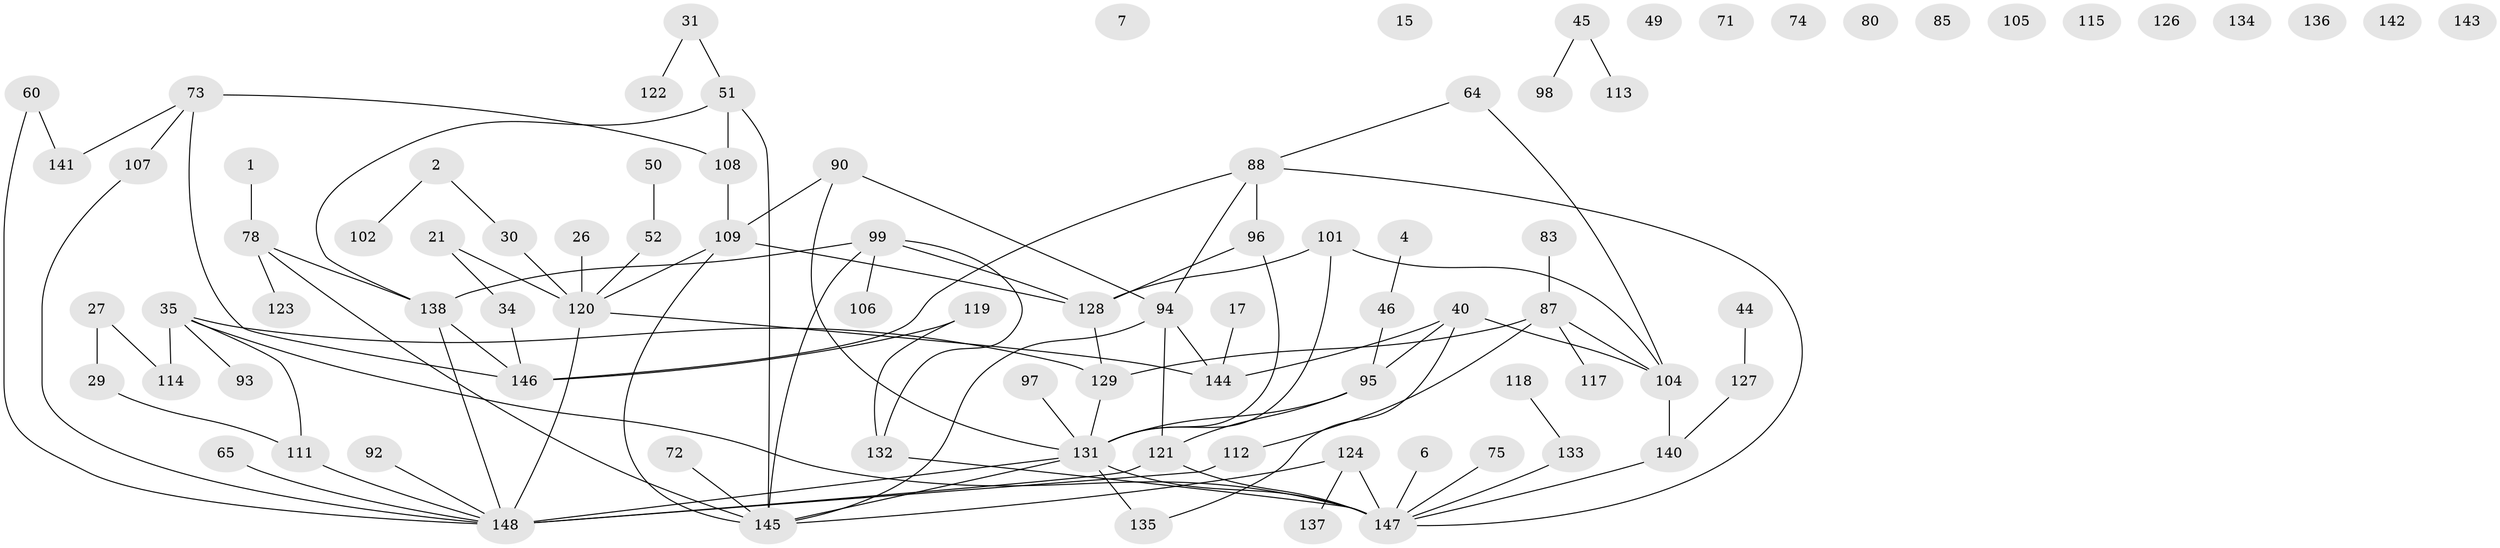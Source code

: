 // original degree distribution, {1: 0.23648648648648649, 2: 0.25675675675675674, 4: 0.10135135135135136, 0: 0.0945945945945946, 3: 0.1891891891891892, 7: 0.013513513513513514, 5: 0.07432432432432433, 6: 0.02702702702702703, 8: 0.006756756756756757}
// Generated by graph-tools (version 1.1) at 2025/42/03/04/25 21:42:34]
// undirected, 88 vertices, 107 edges
graph export_dot {
graph [start="1"]
  node [color=gray90,style=filled];
  1;
  2;
  4;
  6;
  7;
  15;
  17;
  21;
  26;
  27;
  29;
  30;
  31;
  34;
  35;
  40;
  44;
  45;
  46;
  49;
  50;
  51 [super="+11"];
  52;
  60;
  64;
  65;
  71;
  72;
  73 [super="+62"];
  74;
  75;
  78;
  80;
  83;
  85;
  87;
  88 [super="+47+28+82"];
  90 [super="+76"];
  92;
  93;
  94 [super="+18+58"];
  95;
  96 [super="+55+79"];
  97;
  98;
  99 [super="+38+8+70"];
  101 [super="+61"];
  102;
  104 [super="+39+63"];
  105;
  106;
  107;
  108;
  109;
  111 [super="+103"];
  112;
  113;
  114;
  115;
  117;
  118;
  119;
  120 [super="+22+100"];
  121 [super="+59"];
  122;
  123;
  124;
  126;
  127;
  128 [super="+116"];
  129 [super="+16"];
  131 [super="+91+43"];
  132 [super="+125"];
  133 [super="+69"];
  134;
  135;
  136;
  137;
  138 [super="+48+77"];
  140 [super="+67"];
  141;
  142;
  143;
  144 [super="+3+12"];
  145 [super="+86+54+66"];
  146 [super="+130"];
  147 [super="+89"];
  148 [super="+110+84+139"];
  1 -- 78;
  2 -- 30;
  2 -- 102;
  4 -- 46;
  6 -- 147;
  17 -- 144;
  21 -- 34;
  21 -- 120;
  26 -- 120;
  27 -- 29;
  27 -- 114;
  29 -- 111;
  30 -- 120;
  31 -- 51;
  31 -- 122;
  34 -- 146;
  35 -- 93;
  35 -- 111;
  35 -- 114;
  35 -- 147 [weight=2];
  35 -- 129;
  40 -- 95;
  40 -- 104;
  40 -- 135;
  40 -- 144;
  44 -- 127;
  45 -- 98;
  45 -- 113;
  46 -- 95;
  50 -- 52;
  51 -- 108 [weight=2];
  51 -- 138;
  51 -- 145;
  52 -- 120;
  60 -- 141;
  60 -- 148;
  64 -- 104;
  64 -- 88;
  65 -- 148;
  72 -- 145;
  73 -- 146 [weight=2];
  73 -- 107;
  73 -- 108;
  73 -- 141;
  75 -- 147;
  78 -- 123;
  78 -- 145;
  78 -- 138;
  83 -- 87;
  87 -- 112;
  87 -- 117;
  87 -- 129;
  87 -- 104;
  88 -- 147;
  88 -- 94;
  88 -- 146;
  88 -- 96;
  90 -- 131;
  90 -- 109;
  90 -- 94;
  92 -- 148;
  94 -- 145;
  94 -- 144;
  94 -- 121;
  95 -- 131;
  95 -- 121;
  96 -- 131 [weight=2];
  96 -- 128;
  97 -- 131;
  99 -- 128;
  99 -- 145;
  99 -- 106;
  99 -- 132;
  99 -- 138;
  101 -- 104;
  101 -- 128;
  101 -- 131;
  104 -- 140;
  107 -- 148;
  108 -- 109;
  109 -- 128;
  109 -- 145;
  109 -- 120;
  111 -- 148;
  112 -- 148;
  118 -- 133;
  119 -- 132;
  119 -- 146;
  120 -- 148 [weight=2];
  120 -- 144;
  121 -- 147;
  121 -- 148;
  124 -- 137;
  124 -- 145;
  124 -- 147;
  127 -- 140;
  128 -- 129 [weight=2];
  129 -- 131;
  131 -- 135;
  131 -- 147 [weight=2];
  131 -- 145;
  131 -- 148 [weight=2];
  132 -- 147 [weight=2];
  133 -- 147 [weight=3];
  138 -- 146;
  138 -- 148;
  140 -- 147;
}
